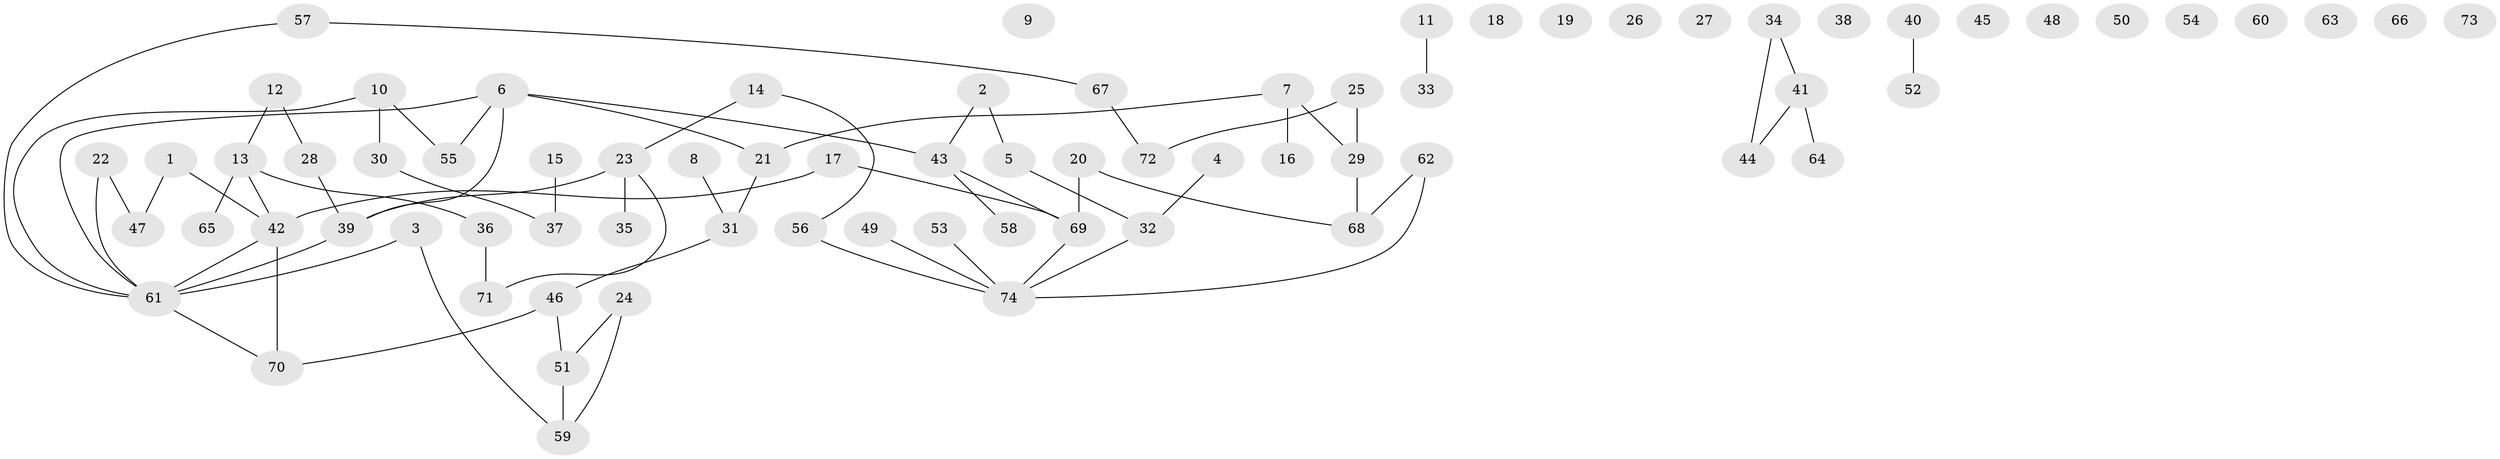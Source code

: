// coarse degree distribution, {2: 0.4482758620689655, 6: 0.034482758620689655, 3: 0.2413793103448276, 1: 0.10344827586206896, 4: 0.13793103448275862, 8: 0.034482758620689655}
// Generated by graph-tools (version 1.1) at 2025/35/03/04/25 23:35:52]
// undirected, 74 vertices, 72 edges
graph export_dot {
  node [color=gray90,style=filled];
  1;
  2;
  3;
  4;
  5;
  6;
  7;
  8;
  9;
  10;
  11;
  12;
  13;
  14;
  15;
  16;
  17;
  18;
  19;
  20;
  21;
  22;
  23;
  24;
  25;
  26;
  27;
  28;
  29;
  30;
  31;
  32;
  33;
  34;
  35;
  36;
  37;
  38;
  39;
  40;
  41;
  42;
  43;
  44;
  45;
  46;
  47;
  48;
  49;
  50;
  51;
  52;
  53;
  54;
  55;
  56;
  57;
  58;
  59;
  60;
  61;
  62;
  63;
  64;
  65;
  66;
  67;
  68;
  69;
  70;
  71;
  72;
  73;
  74;
  1 -- 42;
  1 -- 47;
  2 -- 5;
  2 -- 43;
  3 -- 59;
  3 -- 61;
  4 -- 32;
  5 -- 32;
  6 -- 21;
  6 -- 39;
  6 -- 43;
  6 -- 55;
  6 -- 61;
  7 -- 16;
  7 -- 21;
  7 -- 29;
  8 -- 31;
  10 -- 30;
  10 -- 55;
  10 -- 61;
  11 -- 33;
  12 -- 13;
  12 -- 28;
  13 -- 36;
  13 -- 42;
  13 -- 65;
  14 -- 23;
  14 -- 56;
  15 -- 37;
  17 -- 42;
  17 -- 69;
  20 -- 68;
  20 -- 69;
  21 -- 31;
  22 -- 47;
  22 -- 61;
  23 -- 35;
  23 -- 39;
  23 -- 71;
  24 -- 51;
  24 -- 59;
  25 -- 29;
  25 -- 72;
  28 -- 39;
  29 -- 68;
  30 -- 37;
  31 -- 46;
  32 -- 74;
  34 -- 41;
  34 -- 44;
  36 -- 71;
  39 -- 61;
  40 -- 52;
  41 -- 44;
  41 -- 64;
  42 -- 61;
  42 -- 70;
  43 -- 58;
  43 -- 69;
  46 -- 51;
  46 -- 70;
  49 -- 74;
  51 -- 59;
  53 -- 74;
  56 -- 74;
  57 -- 61;
  57 -- 67;
  61 -- 70;
  62 -- 68;
  62 -- 74;
  67 -- 72;
  69 -- 74;
}
